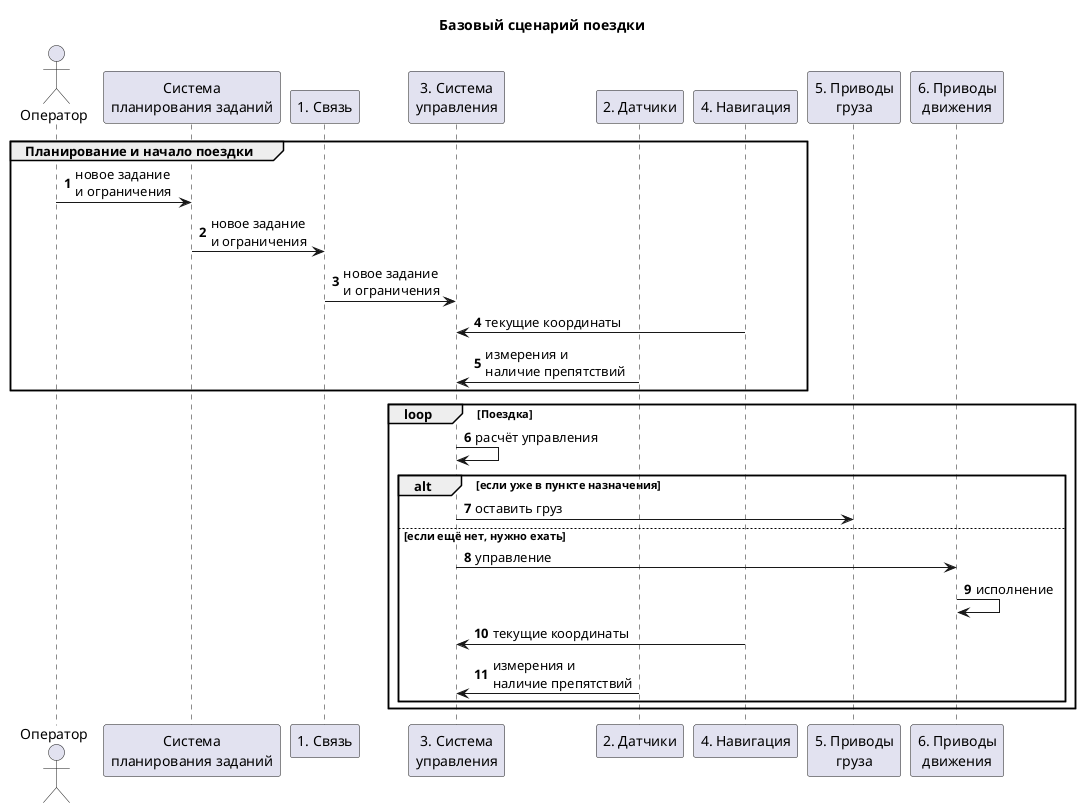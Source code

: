 @startuml "Базовый сценарий"

title "Базовый сценарий поездки"

actor "Оператор" as op
participant "Система\nпланирования заданий" as planner
participant "1. Связь" as conn
participant "3. Система\nуправления" as control
participant "2. Датчики" as sensors
participant "4. Навигация" as nav 
participant "5. Приводы\nгруза" as servos_cargo
participant "6. Приводы\nдвижения" as servos_drive

autonumber

group Планирование и начало поездки
    op -> planner: новое задание\nи ограничения    
    planner -> conn: новое задание\nи ограничения
    conn -> control: новое задание\nи ограничения
    nav -> control: текущие координаты
    sensors -> control: измерения и\nналичие препятствий
end 
loop Поездка
    control -> control: расчёт управления
    alt если уже в пункте назначения
        control -> servos_cargo: оставить груз
    else если ещё нет, нужно ехать
        control -> servos_drive: управление
        servos_drive -> servos_drive: исполнение
        control <- nav: текущие координаты
        sensors -> control: измерения и\nналичие препятствий
    end
end    


@enduml

@startuml "Базовый сценарий c ограничителем"

title "Базовый сценарий поездки с ограничителем"

actor "Оператор" as op
participant "Система\nпланирования заданий" as planner
participant "1. Связь" as conn
participant "3. Система\nуправления" as control
participant "7. Блок\nбезопасности" as safety_block
participant "2. Датчики" as sensors
participant "4. Навигация" as nav 
participant "5. Приводы\nгруза" as servos_cargo
participant "6. Приводы\nдвижения" as servos_drive

autonumber

group Планирование и начало поездки
    op -> planner: новое задание\nи ограничения    
    planner -> conn: новое задание\nи ограничения
    conn -> control: новое задание\nи ограничения
    conn -> safety_block: новое задание\nи ограничения
    nav -> control: текущие координаты
    nav -> safety_block: текущие координаты
    sensors -> control: измерения и\nналичие препятствий
end 
loop Поездка
    control -> control: расчёт управления
    alt если уже в пункте назначения
        control -> servos_cargo: оставить груз
    else если ещё нет, нужно ехать
        control -> safety_block: управление
        safety_block -> safety_block: проверка сигналов на безопасность
        safety_block -> servos_drive: управление
        servos_drive -> servos_drive: исполнение
        control <- nav: текущие координаты
        safety_block <- nav: текущие координаты
        sensors -> control: измерения и\nналичие препятствий
    end
end    


@enduml